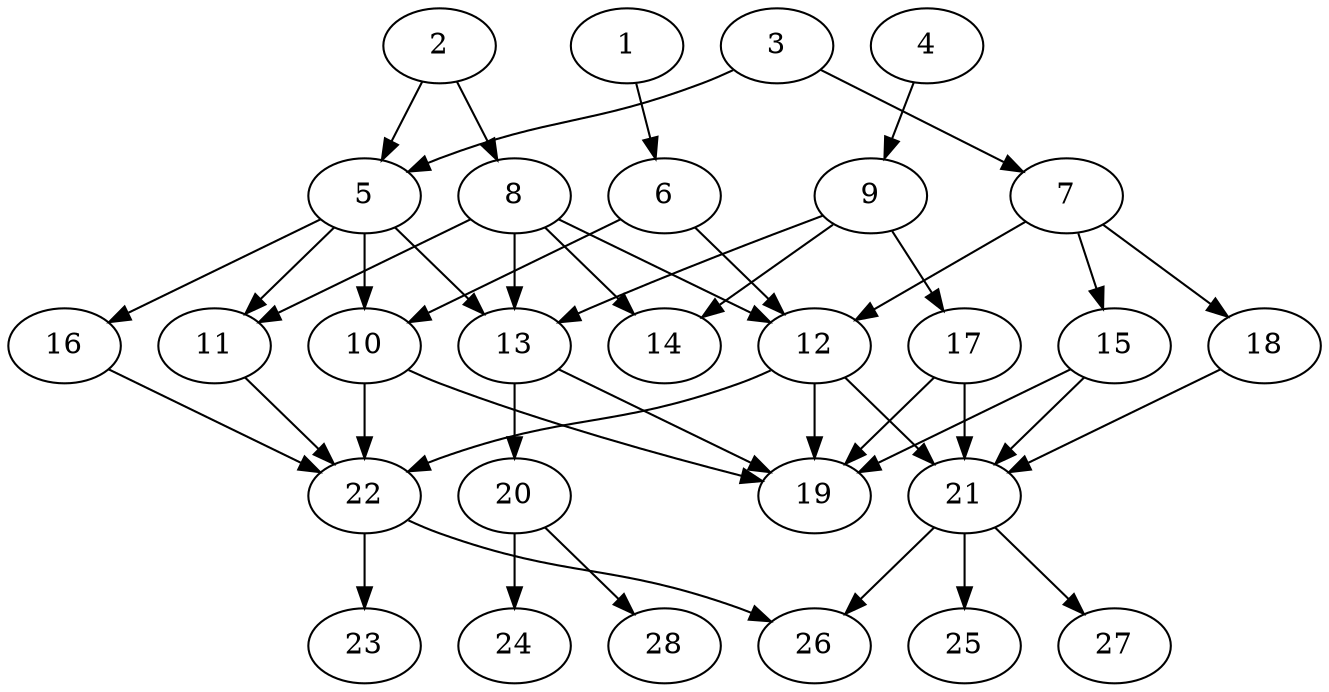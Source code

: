 // DAG (tier=2-normal, mode=data, n=28, ccr=0.432, fat=0.608, density=0.475, regular=0.496, jump=0.184, mindata=2097152, maxdata=16777216)
// DAG automatically generated by daggen at Sun Aug 24 16:33:33 2025
// /home/ermia/Project/Environments/daggen/bin/daggen --dot --ccr 0.432 --fat 0.608 --regular 0.496 --density 0.475 --jump 0.184 --mindata 2097152 --maxdata 16777216 -n 28 
digraph G {
  1 [size="2839481478302430208", alpha="0.07", expect_size="1419740739151215104"]
  1 -> 6 [size ="1348527800188928"]
  2 [size="1138793272384587563008", alpha="0.20", expect_size="569396636192293781504"]
  2 -> 5 [size ="872408554668032"]
  2 -> 8 [size ="872408554668032"]
  3 [size="17124542698976760", alpha="0.06", expect_size="8562271349488380"]
  3 -> 5 [size ="367403615649792"]
  3 -> 7 [size ="367403615649792"]
  4 [size="3481734549702965248", alpha="0.04", expect_size="1740867274851482624"]
  4 -> 9 [size ="1319963709145088"]
  5 [size="1783549050974967431168", alpha="0.17", expect_size="891774525487483715584"]
  5 -> 10 [size ="1176558047854592"]
  5 -> 11 [size ="1176558047854592"]
  5 -> 13 [size ="1176558047854592"]
  5 -> 16 [size ="1176558047854592"]
  6 [size="860223416742121856", alpha="0.14", expect_size="430111708371060928"]
  6 -> 10 [size ="440561379049472"]
  6 -> 12 [size ="440561379049472"]
  7 [size="348305005325282443264", alpha="0.12", expect_size="174152502662641221632"]
  7 -> 12 [size ="396031560777728"]
  7 -> 15 [size ="396031560777728"]
  7 -> 18 [size ="396031560777728"]
  8 [size="781468249912218880", alpha="0.10", expect_size="390734124956109440"]
  8 -> 11 [size ="1338124743475200"]
  8 -> 12 [size ="1338124743475200"]
  8 -> 13 [size ="1338124743475200"]
  8 -> 14 [size ="1338124743475200"]
  9 [size="3329452521259838464", alpha="0.06", expect_size="1664726260629919232"]
  9 -> 13 [size ="1315127718576128"]
  9 -> 14 [size ="1315127718576128"]
  9 -> 17 [size ="1315127718576128"]
  10 [size="3131514128339417", alpha="0.07", expect_size="1565757064169708"]
  10 -> 19 [size ="50476007555072"]
  10 -> 22 [size ="50476007555072"]
  11 [size="56222647949438888", alpha="0.08", expect_size="28111323974719444"]
  11 -> 22 [size ="1095928853299200"]
  12 [size="1529304936290746880", alpha="0.06", expect_size="764652468145373440"]
  12 -> 19 [size ="1023528589590528"]
  12 -> 21 [size ="1023528589590528"]
  12 -> 22 [size ="1023528589590528"]
  13 [size="3009295263197221093376", alpha="0.04", expect_size="1504647631598610546688"]
  13 -> 19 [size ="1667502606123008"]
  13 -> 20 [size ="1667502606123008"]
  14 [size="556795032610585706496", alpha="0.15", expect_size="278397516305292853248"]
  15 [size="2386334966611968000000", alpha="0.10", expect_size="1193167483305984000000"]
  15 -> 19 [size ="1428600913920000"]
  15 -> 21 [size ="1428600913920000"]
  16 [size="3160307617268062224384", alpha="0.12", expect_size="1580153808634031112192"]
  16 -> 22 [size ="1722831851225088"]
  17 [size="27003270508037016", alpha="0.09", expect_size="13501635254018508"]
  17 -> 19 [size ="514296329011200"]
  17 -> 21 [size ="514296329011200"]
  18 [size="1189113449800928768", alpha="0.08", expect_size="594556724900464384"]
  18 -> 21 [size ="1404401633722368"]
  19 [size="64429529292880488", alpha="0.12", expect_size="32214764646440244"]
  20 [size="2412943598918231552", alpha="0.14", expect_size="1206471799459115776"]
  20 -> 24 [size ="1673895354564608"]
  20 -> 28 [size ="1673895354564608"]
  21 [size="88921015200592704", alpha="0.12", expect_size="44460507600296352"]
  21 -> 25 [size ="196589385678848"]
  21 -> 26 [size ="196589385678848"]
  21 -> 27 [size ="196589385678848"]
  22 [size="3139843357933568000000", alpha="0.12", expect_size="1569921678966784000000"]
  22 -> 23 [size ="1715386449920000"]
  22 -> 26 [size ="1715386449920000"]
  23 [size="1975153097277741824", alpha="0.09", expect_size="987576548638870912"]
  24 [size="299940647598211203072", alpha="0.14", expect_size="149970323799105601536"]
  25 [size="111074939794415744", alpha="0.13", expect_size="55537469897207872"]
  26 [size="213624663433762656", alpha="0.01", expect_size="106812331716881328"]
  27 [size="362484178466717564928", alpha="0.04", expect_size="181242089233358782464"]
  28 [size="240734712102912000000", alpha="0.10", expect_size="120367356051456000000"]
}